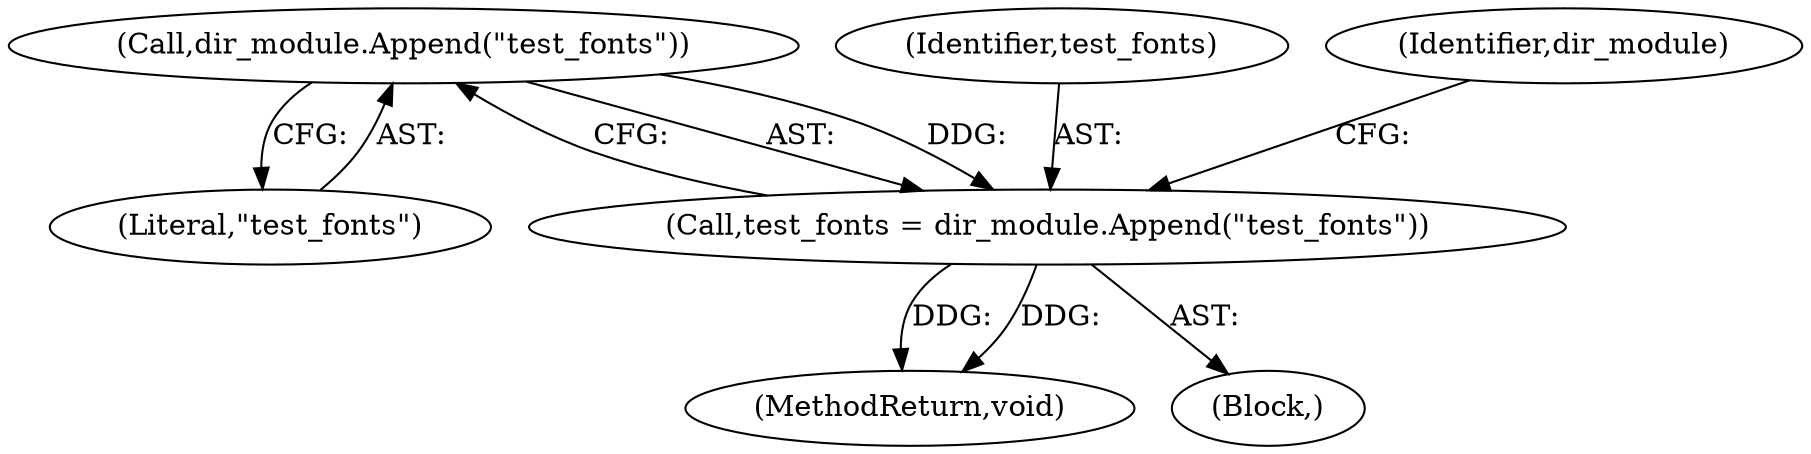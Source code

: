 digraph "1_Chrome_f5ad97cbf2b2b465dc61d8f93820c7e6cab49e4e@del" {
"1000124" [label="(Call,dir_module.Append(\"test_fonts\"))"];
"1000122" [label="(Call,test_fonts = dir_module.Append(\"test_fonts\"))"];
"1000153" [label="(MethodReturn,void)"];
"1000124" [label="(Call,dir_module.Append(\"test_fonts\"))"];
"1000123" [label="(Identifier,test_fonts)"];
"1000110" [label="(Block,)"];
"1000122" [label="(Call,test_fonts = dir_module.Append(\"test_fonts\"))"];
"1000125" [label="(Literal,\"test_fonts\")"];
"1000130" [label="(Identifier,dir_module)"];
"1000124" -> "1000122"  [label="AST: "];
"1000124" -> "1000125"  [label="CFG: "];
"1000125" -> "1000124"  [label="AST: "];
"1000122" -> "1000124"  [label="CFG: "];
"1000124" -> "1000122"  [label="DDG: "];
"1000122" -> "1000110"  [label="AST: "];
"1000123" -> "1000122"  [label="AST: "];
"1000130" -> "1000122"  [label="CFG: "];
"1000122" -> "1000153"  [label="DDG: "];
"1000122" -> "1000153"  [label="DDG: "];
}
